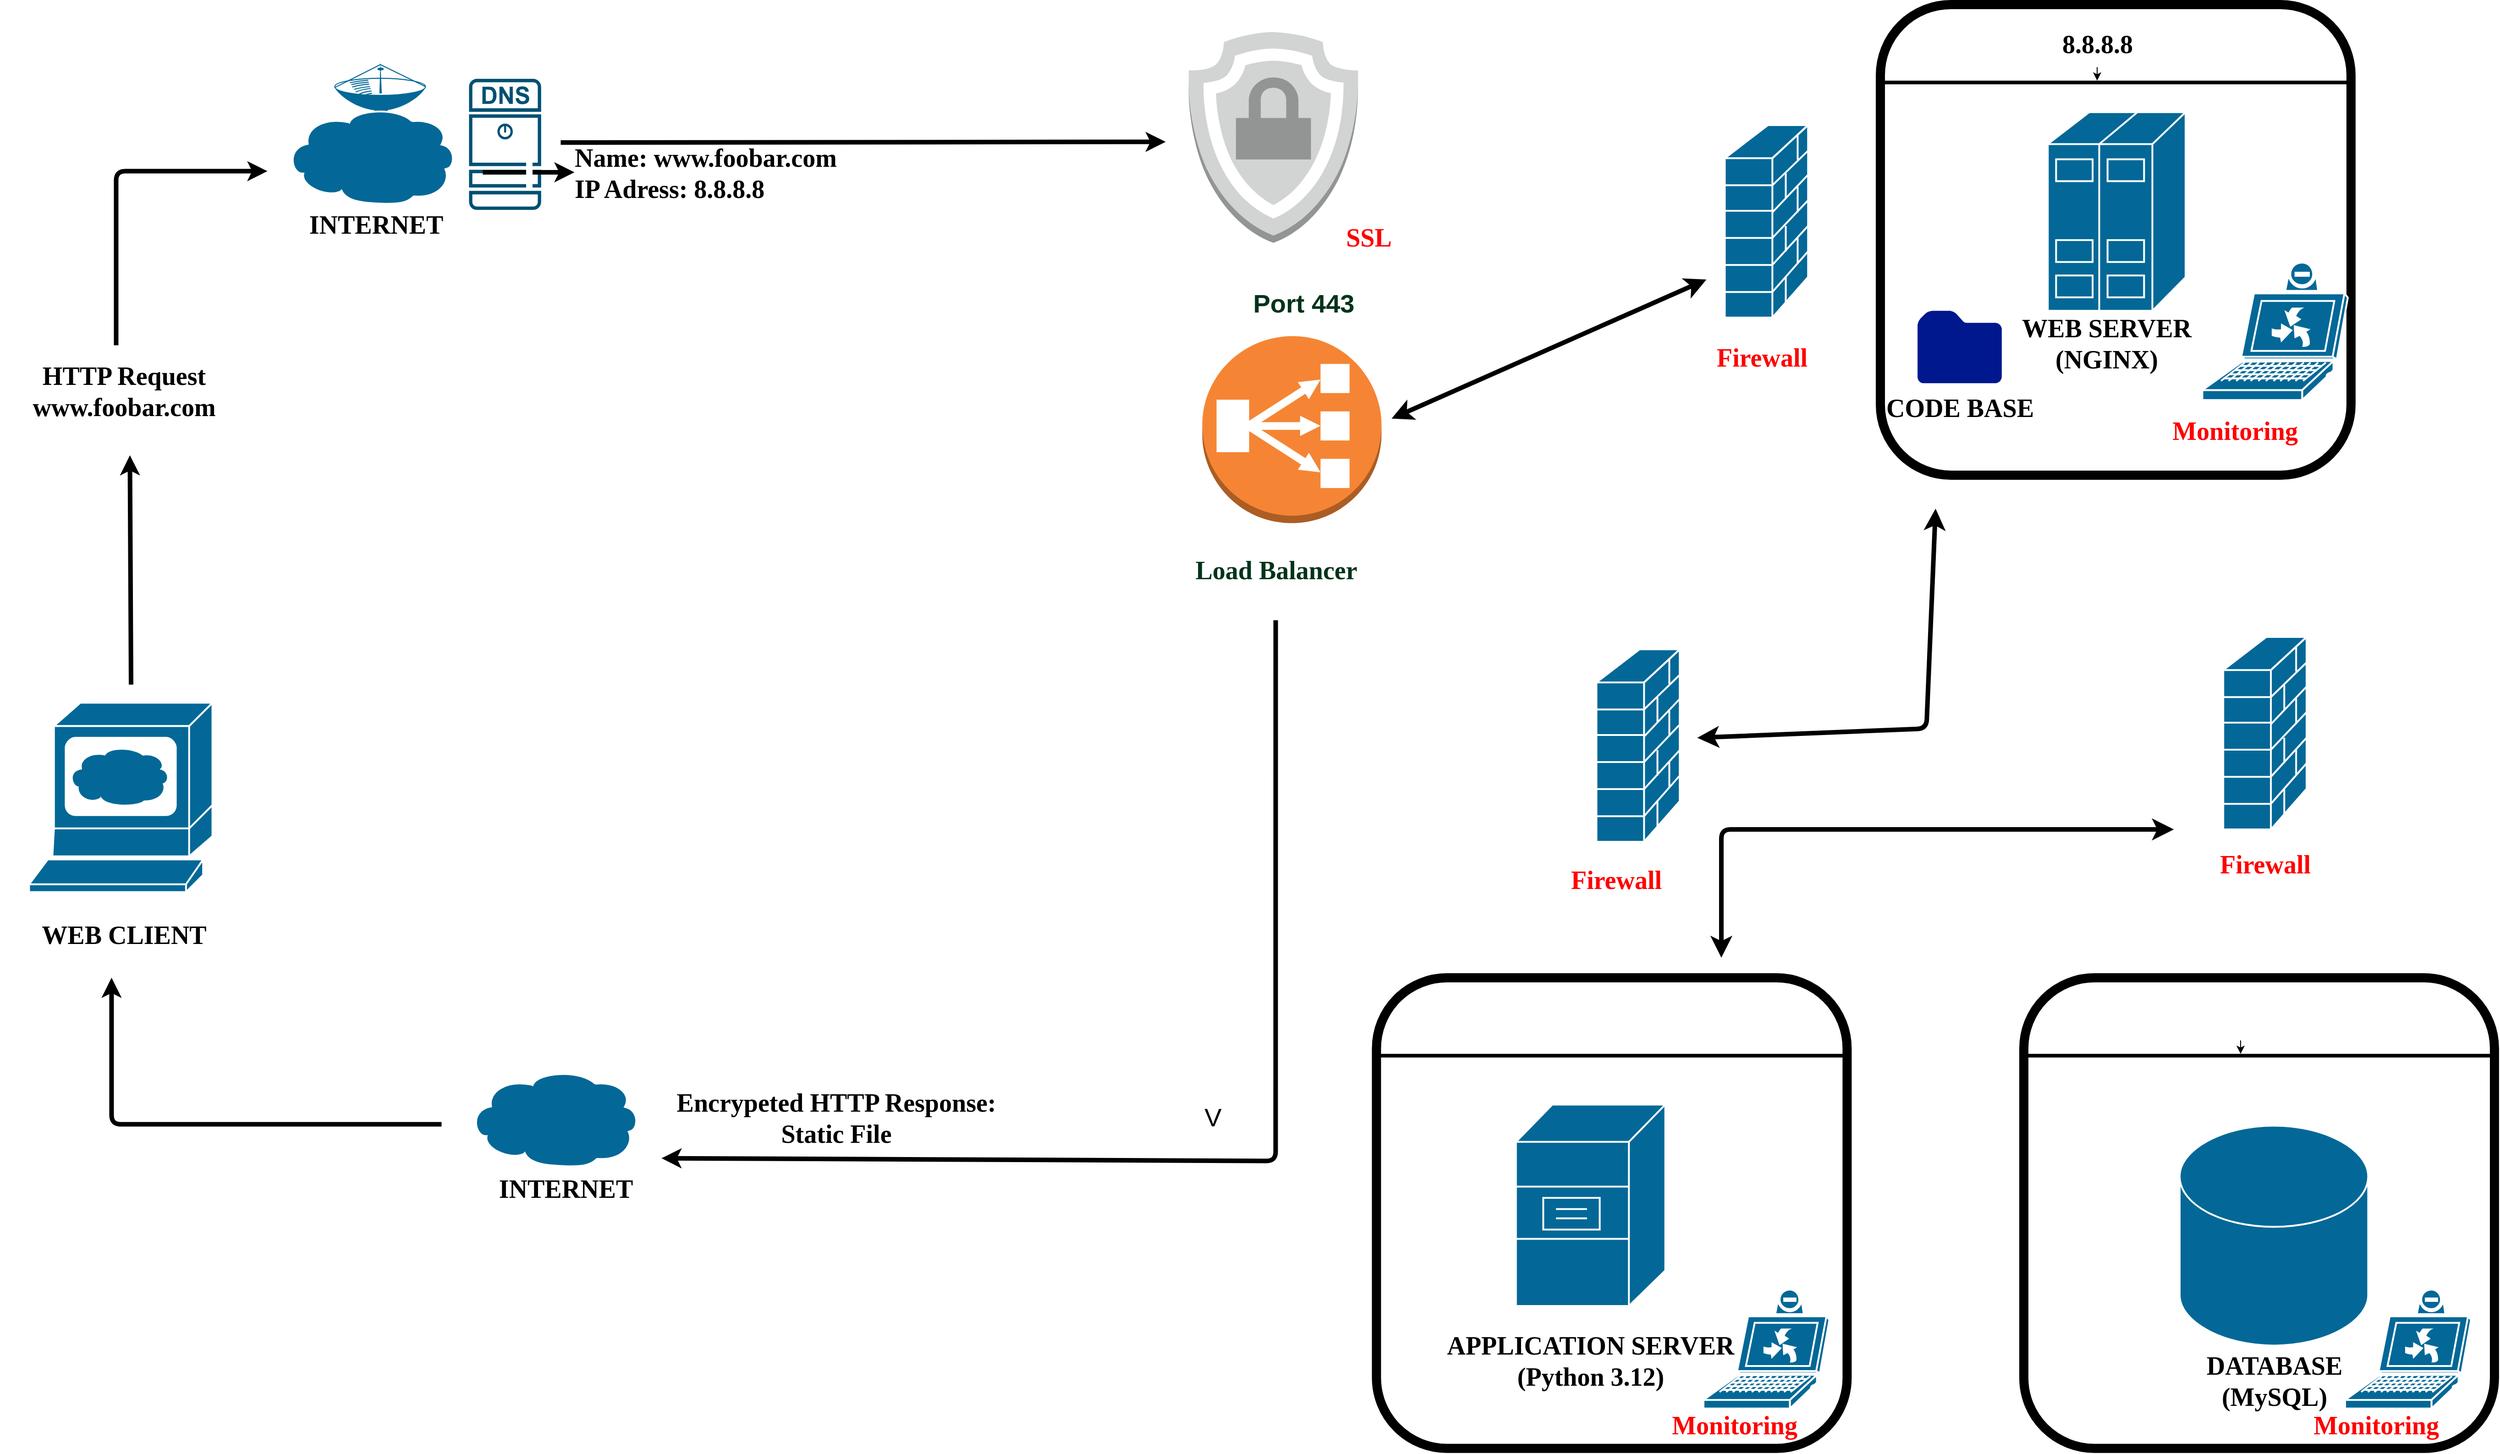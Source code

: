 <mxfile>
    <diagram id="x9r8RZbo4gAxxGb5SdDx" name="Page-1">
        <mxGraphModel dx="7280" dy="4717" grid="0" gridSize="10" guides="1" tooltips="1" connect="1" arrows="1" fold="1" page="1" pageScale="1" pageWidth="3000" pageHeight="3000" math="0" shadow="0">
            <root>
                <mxCell id="0"/>
                <mxCell id="1" parent="0"/>
                <mxCell id="2" value="" style="whiteSpace=wrap;html=1;aspect=fixed;strokeWidth=10;fontFamily=Tahoma;fontSize=28;fillColor=none;rounded=1;" vertex="1" parent="1">
                    <mxGeometry x="1725.99" y="-378.07" width="513.47" height="513.47" as="geometry"/>
                </mxCell>
                <mxCell id="5" value="" style="shape=mxgraph.cisco.storage.relational_database;html=1;pointerEvents=1;dashed=0;fillColor=#036897;strokeColor=#ffffff;strokeWidth=2;verticalLabelPosition=bottom;verticalAlign=top;align=center;outlineConnect=0;fontFamily=Helvetica;fontSize=28;fontColor=default;rounded=1;" vertex="1" parent="1">
                    <mxGeometry x="1895.99" y="-216.8" width="205.72" height="240" as="geometry"/>
                </mxCell>
                <mxCell id="12" value="&lt;font face=&quot;Tahoma&quot; style=&quot;font-size: 28px;&quot;&gt;&lt;span style=&quot;font-size: 28px;&quot;&gt;&lt;b style=&quot;font-size: 28px;&quot;&gt;DATABASE&lt;br style=&quot;font-size: 28px;&quot;&gt;(MySQL)&lt;br style=&quot;font-size: 28px;&quot;&gt;&lt;/b&gt;&lt;/span&gt;&lt;/font&gt;" style="text;html=1;align=center;verticalAlign=middle;resizable=0;points=[];autosize=1;strokeColor=none;fillColor=none;rounded=1;fontSize=28;" vertex="1" parent="1">
                    <mxGeometry x="1913.85" y="21.93" width="170" height="80" as="geometry"/>
                </mxCell>
                <mxCell id="15" value="" style="line;strokeWidth=4;direction=west;html=1;perimeter=backbonePerimeter;points=[];outlineConnect=0;fontFamily=Tahoma;fontSize=28;fillColor=none;rotation=0;rounded=1;" vertex="1" parent="1">
                    <mxGeometry x="1725.99" y="-298.07" width="510" height="10" as="geometry"/>
                </mxCell>
                <mxCell id="18" value="" style="edgeStyle=none;html=1;fontSize=28;" edge="1" parent="1" target="15">
                    <mxGeometry relative="1" as="geometry">
                        <mxPoint x="1962.49" y="-309.8" as="sourcePoint"/>
                    </mxGeometry>
                </mxCell>
                <mxCell id="25" value="" style="whiteSpace=wrap;html=1;aspect=fixed;strokeWidth=10;fontFamily=Tahoma;fontSize=28;fillColor=none;rounded=1;" vertex="1" parent="1">
                    <mxGeometry x="1019.72" y="-378.07" width="513.47" height="513.47" as="geometry"/>
                </mxCell>
                <mxCell id="26" value="" style="shape=mxgraph.cisco.servers.file_server;html=1;pointerEvents=1;dashed=0;fillColor=#036897;strokeColor=#ffffff;strokeWidth=2;verticalLabelPosition=bottom;verticalAlign=top;align=center;outlineConnect=0;rounded=1;fontSize=28;" vertex="1" parent="1">
                    <mxGeometry x="1171.89" y="-239.8" width="162.95" height="219.8" as="geometry"/>
                </mxCell>
                <mxCell id="31" value="&lt;b style=&quot;font-size: 28px;&quot;&gt;&lt;font style=&quot;font-size: 28px;&quot; face=&quot;Tahoma&quot;&gt;APPLICATION SERVER&lt;br style=&quot;font-size: 28px;&quot;&gt;(Python 3.12)&lt;br style=&quot;font-size: 28px;&quot;&gt;&lt;/font&gt;&lt;/b&gt;" style="text;html=1;align=center;verticalAlign=middle;resizable=0;points=[];autosize=1;strokeColor=none;fillColor=none;rounded=1;fontSize=28;" vertex="1" parent="1">
                    <mxGeometry x="1083.37" width="340" height="80" as="geometry"/>
                </mxCell>
                <mxCell id="33" value="" style="line;strokeWidth=4;direction=west;html=1;perimeter=backbonePerimeter;points=[];outlineConnect=0;fontFamily=Tahoma;fontSize=28;fillColor=none;rotation=0;rounded=1;" vertex="1" parent="1">
                    <mxGeometry x="1019.72" y="-298.07" width="510" height="10" as="geometry"/>
                </mxCell>
                <mxCell id="39" value="" style="whiteSpace=wrap;html=1;aspect=fixed;strokeWidth=10;fontFamily=Tahoma;fontSize=28;fillColor=none;rounded=1;" vertex="1" parent="1">
                    <mxGeometry x="1569.49" y="-1440" width="513.47" height="513.47" as="geometry"/>
                </mxCell>
                <mxCell id="42" value="" style="shape=mxgraph.cisco.servers.standard_host;html=1;pointerEvents=1;dashed=0;fillColor=#036897;strokeColor=#ffffff;strokeWidth=2;verticalLabelPosition=bottom;verticalAlign=top;align=center;outlineConnect=0;rounded=1;fontSize=28;" vertex="1" parent="1">
                    <mxGeometry x="1752.14" y="-1322.62" width="150.35" height="216.79" as="geometry"/>
                </mxCell>
                <mxCell id="43" value="&lt;b style=&quot;font-size: 28px;&quot;&gt;&lt;font style=&quot;font-size: 28px;&quot; face=&quot;Tahoma&quot;&gt;WEB SERVER&lt;br style=&quot;font-size: 28px;&quot;&gt;(NGINX)&lt;br style=&quot;font-size: 28px;&quot;&gt;&lt;/font&gt;&lt;/b&gt;" style="text;html=1;align=center;verticalAlign=middle;resizable=0;points=[];autosize=1;strokeColor=none;fillColor=none;rounded=1;fontSize=28;" vertex="1" parent="1">
                    <mxGeometry x="1710.99" y="-1110" width="210" height="80" as="geometry"/>
                </mxCell>
                <mxCell id="46" value="&lt;b style=&quot;font-size: 28px;&quot;&gt;&lt;font style=&quot;font-size: 28px;&quot; face=&quot;Tahoma&quot;&gt;CODE BASE&lt;/font&gt;&lt;/b&gt;" style="text;html=1;align=center;verticalAlign=middle;resizable=0;points=[];autosize=1;strokeColor=none;fillColor=none;rounded=1;fontSize=28;" vertex="1" parent="1">
                    <mxGeometry x="1565.99" y="-1025" width="180" height="50" as="geometry"/>
                </mxCell>
                <mxCell id="47" value="" style="line;strokeWidth=4;direction=west;html=1;perimeter=backbonePerimeter;points=[];outlineConnect=0;fontFamily=Tahoma;fontSize=28;fillColor=none;rotation=0;rounded=1;" vertex="1" parent="1">
                    <mxGeometry x="1569.49" y="-1360" width="510" height="10" as="geometry"/>
                </mxCell>
                <mxCell id="48" value="" style="aspect=fixed;pointerEvents=1;shadow=0;dashed=0;html=1;strokeColor=none;labelPosition=center;verticalLabelPosition=bottom;verticalAlign=top;align=center;fillColor=#00188D;shape=mxgraph.mscae.enterprise.folder;strokeWidth=10;fontFamily=Tahoma;fontSize=28;rounded=1;" vertex="1" parent="1">
                    <mxGeometry x="1610.06" y="-1105.83" width="91.86" height="79" as="geometry"/>
                </mxCell>
                <mxCell id="49" value="" style="edgeStyle=none;html=1;fontSize=28;" edge="1" parent="1" source="50" target="47">
                    <mxGeometry relative="1" as="geometry"/>
                </mxCell>
                <mxCell id="50" value="&lt;b style=&quot;font-size: 28px;&quot;&gt;&lt;font style=&quot;font-size: 28px;&quot; face=&quot;Tahoma&quot;&gt;8.8.8.8&lt;/font&gt;&lt;/b&gt;" style="text;html=1;align=center;verticalAlign=middle;resizable=0;points=[];autosize=1;strokeColor=none;fillColor=none;rounded=1;arcSize=0;fontSize=28;" vertex="1" parent="1">
                    <mxGeometry x="1745.99" y="-1421.73" width="120" height="50" as="geometry"/>
                </mxCell>
                <mxCell id="52" value="" style="shape=mxgraph.cisco.computers_and_peripherals.upc;sketch=0;html=1;pointerEvents=1;dashed=0;fillColor=#036897;strokeColor=#ffffff;strokeWidth=2;verticalLabelPosition=bottom;verticalAlign=top;align=center;outlineConnect=0;fontSize=28;" vertex="1" parent="1">
                    <mxGeometry x="1376.5" y="-37.87" width="137.35" height="129.8" as="geometry"/>
                </mxCell>
                <mxCell id="54" value="" style="shape=mxgraph.cisco.computers_and_peripherals.upc;sketch=0;html=1;pointerEvents=1;dashed=0;fillColor=#036897;strokeColor=#ffffff;strokeWidth=2;verticalLabelPosition=bottom;verticalAlign=top;align=center;outlineConnect=0;fontSize=28;" vertex="1" parent="1">
                    <mxGeometry x="1920.77" y="-1158.47" width="158.72" height="150" as="geometry"/>
                </mxCell>
                <mxCell id="55" value="" style="shape=mxgraph.cisco.security.firewall;sketch=0;html=1;pointerEvents=1;dashed=0;fillColor=#036897;strokeColor=#ffffff;strokeWidth=2;verticalLabelPosition=bottom;verticalAlign=top;align=center;outlineConnect=0;fontSize=28;" vertex="1" parent="1">
                    <mxGeometry x="1259.72" y="-736.53" width="90.9" height="210" as="geometry"/>
                </mxCell>
                <mxCell id="56" value="" style="shape=mxgraph.cisco.security.firewall;sketch=0;html=1;pointerEvents=1;dashed=0;fillColor=#036897;strokeColor=#ffffff;strokeWidth=2;verticalLabelPosition=bottom;verticalAlign=top;align=center;outlineConnect=0;fontSize=28;" vertex="1" parent="1">
                    <mxGeometry x="1399.72" y="-1308.47" width="90.9" height="210" as="geometry"/>
                </mxCell>
                <mxCell id="57" value="" style="shape=mxgraph.cisco.security.firewall;sketch=0;html=1;pointerEvents=1;dashed=0;fillColor=#036897;strokeColor=#ffffff;strokeWidth=2;verticalLabelPosition=bottom;verticalAlign=top;align=center;outlineConnect=0;fontSize=28;" vertex="1" parent="1">
                    <mxGeometry x="1943.59" y="-750" width="90.9" height="210" as="geometry"/>
                </mxCell>
                <mxCell id="58" value="&lt;b style=&quot;font-size: 28px;&quot;&gt;&lt;font color=&quot;#ff0000&quot; style=&quot;font-size: 28px;&quot; face=&quot;Tahoma&quot;&gt;Firewall&lt;/font&gt;&lt;/b&gt;" style="text;html=1;align=center;verticalAlign=middle;resizable=0;points=[];autosize=1;strokeColor=none;fillColor=none;rounded=1;fontSize=28;" vertex="1" parent="1">
                    <mxGeometry x="1210.81" y="-510" width="140" height="50" as="geometry"/>
                </mxCell>
                <mxCell id="59" value="&lt;b style=&quot;font-size: 28px;&quot;&gt;&lt;font color=&quot;#ff0000&quot; style=&quot;font-size: 28px;&quot; face=&quot;Tahoma&quot;&gt;Firewall&lt;/font&gt;&lt;/b&gt;" style="text;html=1;align=center;verticalAlign=middle;resizable=0;points=[];autosize=1;strokeColor=none;fillColor=none;rounded=1;fontSize=28;" vertex="1" parent="1">
                    <mxGeometry x="1369.72" y="-1080" width="140" height="50" as="geometry"/>
                </mxCell>
                <mxCell id="60" value="&lt;b style=&quot;font-size: 28px;&quot;&gt;&lt;font color=&quot;#ff0000&quot; style=&quot;font-size: 28px;&quot; face=&quot;Tahoma&quot;&gt;Firewall&lt;/font&gt;&lt;/b&gt;" style="text;html=1;align=center;verticalAlign=middle;resizable=0;points=[];autosize=1;strokeColor=none;fillColor=none;rounded=1;fontSize=28;" vertex="1" parent="1">
                    <mxGeometry x="1919.04" y="-526.53" width="140" height="50" as="geometry"/>
                </mxCell>
                <mxCell id="62" value="&lt;b style=&quot;font-size: 28px;&quot;&gt;&lt;font color=&quot;#ff0000&quot; style=&quot;font-size: 28px;&quot; face=&quot;Tahoma&quot;&gt;Monitoring&lt;/font&gt;&lt;/b&gt;" style="text;html=1;align=center;verticalAlign=middle;resizable=0;points=[];autosize=1;strokeColor=none;fillColor=none;rounded=1;fontSize=28;" vertex="1" parent="1">
                    <mxGeometry x="1865.99" y="-1000" width="180" height="50" as="geometry"/>
                </mxCell>
                <mxCell id="64" value="&lt;b style=&quot;font-size: 28px;&quot;&gt;&lt;font color=&quot;#ff0000&quot; style=&quot;font-size: 28px;&quot; face=&quot;Tahoma&quot;&gt;Monitoring&lt;/font&gt;&lt;/b&gt;" style="text;html=1;align=center;verticalAlign=middle;resizable=0;points=[];autosize=1;strokeColor=none;fillColor=none;rounded=1;fontSize=28;" vertex="1" parent="1">
                    <mxGeometry x="1319.72" y="85.4" width="180" height="50" as="geometry"/>
                </mxCell>
                <mxCell id="68" value="" style="shape=mxgraph.cisco.computers_and_peripherals.upc;sketch=0;html=1;pointerEvents=1;dashed=0;fillColor=#036897;strokeColor=#ffffff;strokeWidth=2;verticalLabelPosition=bottom;verticalAlign=top;align=center;outlineConnect=0;fontSize=28;" vertex="1" parent="1">
                    <mxGeometry x="2076.5" y="-37.87" width="137.35" height="129.8" as="geometry"/>
                </mxCell>
                <mxCell id="69" value="&lt;b style=&quot;font-size: 28px;&quot;&gt;&lt;font color=&quot;#ff0000&quot; style=&quot;font-size: 28px;&quot; face=&quot;Tahoma&quot;&gt;Monitoring&lt;/font&gt;&lt;/b&gt;" style="text;html=1;align=center;verticalAlign=middle;resizable=0;points=[];autosize=1;strokeColor=none;fillColor=none;rounded=1;fontSize=28;" vertex="1" parent="1">
                    <mxGeometry x="2019.72" y="85.4" width="180" height="50" as="geometry"/>
                </mxCell>
                <mxCell id="70" value="" style="edgeStyle=none;orthogonalLoop=1;jettySize=auto;html=1;endArrow=classic;startArrow=classic;endSize=8;startSize=8;strokeWidth=5;fontSize=28;" edge="1" parent="1">
                    <mxGeometry width="100" relative="1" as="geometry">
                        <mxPoint x="1036.22" y="-988.27" as="sourcePoint"/>
                        <mxPoint x="1379.72" y="-1140" as="targetPoint"/>
                        <Array as="points"/>
                    </mxGeometry>
                </mxCell>
                <mxCell id="72" value="" style="edgeStyle=none;orthogonalLoop=1;jettySize=auto;html=1;endArrow=classic;startArrow=classic;endSize=8;startSize=8;strokeWidth=5;fontSize=28;" edge="1" parent="1">
                    <mxGeometry width="100" relative="1" as="geometry">
                        <mxPoint x="1369.72" y="-640" as="sourcePoint"/>
                        <mxPoint x="1629.72" y="-890" as="targetPoint"/>
                        <Array as="points">
                            <mxPoint x="1619.72" y="-650"/>
                        </Array>
                    </mxGeometry>
                </mxCell>
                <mxCell id="73" value="" style="edgeStyle=none;orthogonalLoop=1;jettySize=auto;html=1;endArrow=classic;startArrow=classic;endSize=8;startSize=8;strokeWidth=5;fontSize=28;" edge="1" parent="1">
                    <mxGeometry width="100" relative="1" as="geometry">
                        <mxPoint x="1395.99" y="-400" as="sourcePoint"/>
                        <mxPoint x="1889.72" y="-540" as="targetPoint"/>
                        <Array as="points">
                            <mxPoint x="1395.99" y="-540"/>
                        </Array>
                    </mxGeometry>
                </mxCell>
                <mxCell id="74" value="" style="shape=mxgraph.cisco.computers_and_peripherals.web_browser;html=1;pointerEvents=1;dashed=0;fillColor=#036897;strokeColor=#ffffff;strokeWidth=2;verticalLabelPosition=bottom;verticalAlign=top;align=center;outlineConnect=0;rounded=1;fontSize=28;" vertex="1" parent="1">
                    <mxGeometry x="-450.28" y="-678.21" width="200.07" height="206.53" as="geometry"/>
                </mxCell>
                <mxCell id="75" value="" style="shape=mxgraph.cisco.wireless.ground_terminal;html=1;pointerEvents=1;dashed=0;fillColor=#036897;strokeColor=#ffffff;strokeWidth=2;verticalLabelPosition=bottom;verticalAlign=top;align=center;outlineConnect=0;rounded=1;fontSize=28;" vertex="1" parent="1">
                    <mxGeometry x="-116.78" y="-1378.21" width="99" height="122" as="geometry"/>
                </mxCell>
                <mxCell id="76" value="" style="shape=mxgraph.cisco.storage.cloud;html=1;pointerEvents=1;dashed=0;fillColor=#036897;strokeColor=#ffffff;strokeWidth=2;verticalLabelPosition=bottom;verticalAlign=top;align=center;outlineConnect=0;rounded=1;fontSize=28;" vertex="1" parent="1">
                    <mxGeometry x="-170.28" y="-1328.21" width="186" height="106" as="geometry"/>
                </mxCell>
                <mxCell id="77" value="&lt;b style=&quot;font-size: 28px;&quot;&gt;&lt;font style=&quot;font-size: 28px;&quot; face=&quot;Tahoma&quot;&gt;INTERNET&lt;/font&gt;&lt;/b&gt;" style="text;html=1;align=center;verticalAlign=middle;resizable=0;points=[];autosize=1;strokeColor=none;fillColor=none;rounded=1;fontSize=28;" vertex="1" parent="1">
                    <mxGeometry x="-156.78" y="-1225" width="170" height="50" as="geometry"/>
                </mxCell>
                <mxCell id="78" value="&lt;font face=&quot;Tahoma&quot; style=&quot;font-size: 28px;&quot;&gt;&lt;span style=&quot;font-size: 28px;&quot;&gt;&lt;b style=&quot;font-size: 28px;&quot;&gt;WEB CLIENT&lt;/b&gt;&lt;/span&gt;&lt;/font&gt;" style="text;html=1;align=center;verticalAlign=middle;resizable=0;points=[];autosize=1;rounded=1;fontSize=28;" vertex="1" parent="1">
                    <mxGeometry x="-447" y="-449.54" width="200" height="50" as="geometry"/>
                </mxCell>
                <mxCell id="79" value="" style="points=[[0.015,0.015,0],[0.985,0.015,0],[0.985,0.985,0],[0.015,0.985,0],[0.25,0,0],[0.5,0,0],[0.75,0,0],[1,0.25,0],[1,0.5,0],[1,0.75,0],[0.75,1,0],[0.5,1,0],[0.25,1,0],[0,0.75,0],[0,0.5,0],[0,0.25,0]];verticalLabelPosition=bottom;html=1;verticalAlign=top;aspect=fixed;align=center;pointerEvents=1;shape=mxgraph.cisco19.dns_server;fillColor=#005073;strokeColor=none;strokeWidth=10;fontFamily=Tahoma;fontSize=28;rounded=1;" vertex="1" parent="1">
                    <mxGeometry x="29.72" y="-1358.95" width="78.65" height="143" as="geometry"/>
                </mxCell>
                <mxCell id="80" value="" style="shape=mxgraph.cisco.storage.cloud;pointerEvents=1;dashed=0;fillColor=#036897;strokeColor=#ffffff;strokeWidth=2;verticalLabelPosition=bottom;verticalAlign=top;align=center;outlineConnect=0;rounded=1;fontSize=28;" vertex="1" parent="1">
                    <mxGeometry x="29.72" y="-278.01" width="186" height="106" as="geometry"/>
                </mxCell>
                <mxCell id="81" value="&lt;b style=&quot;font-size: 28px;&quot;&gt;&lt;font style=&quot;font-size: 28px;&quot; face=&quot;Tahoma&quot;&gt;HTTP Request&lt;br style=&quot;font-size: 28px;&quot;&gt;www.foobar.com&lt;br style=&quot;font-size: 28px;&quot;&gt;&lt;/font&gt;&lt;/b&gt;" style="text;html=1;align=center;verticalAlign=middle;resizable=0;points=[];autosize=1;strokeColor=none;fillColor=none;rounded=1;fontSize=28;" vertex="1" parent="1">
                    <mxGeometry x="-482" y="-1058.21" width="270" height="80" as="geometry"/>
                </mxCell>
                <mxCell id="82" value="&lt;b style=&quot;font-size: 28px;&quot;&gt;&lt;font style=&quot;font-size: 28px;&quot; face=&quot;Tahoma&quot;&gt;Encrypeted HTTP Response:&lt;br style=&quot;font-size: 28px;&quot;&gt;Static File&lt;br style=&quot;font-size: 28px;&quot;&gt;&lt;/font&gt;&lt;/b&gt;" style="text;html=1;align=center;verticalAlign=middle;resizable=0;points=[];autosize=1;strokeColor=none;fillColor=none;rounded=1;fontSize=28;" vertex="1" parent="1">
                    <mxGeometry x="219.72" y="-265.01" width="420" height="80" as="geometry"/>
                </mxCell>
                <mxCell id="83" value="&lt;b style=&quot;font-size: 28px;&quot;&gt;&lt;font style=&quot;font-size: 28px;&quot; face=&quot;Tahoma&quot;&gt;Name: www.foobar.com&lt;br style=&quot;font-size: 28px;&quot;&gt;IP Adress: 8.8.8.8&lt;br style=&quot;font-size: 28px;&quot;&gt;&lt;/font&gt;&lt;/b&gt;" style="text;html=1;align=left;verticalAlign=middle;resizable=0;points=[];autosize=1;strokeColor=none;fillColor=none;rounded=1;fontSize=28;" vertex="1" parent="1">
                    <mxGeometry x="143.0" y="-1295.95" width="370" height="80" as="geometry"/>
                </mxCell>
                <mxCell id="84" value="&lt;b style=&quot;font-size: 28px;&quot;&gt;&lt;font style=&quot;font-size: 28px;&quot; face=&quot;Tahoma&quot;&gt;INTERNET&lt;/font&gt;&lt;/b&gt;" style="text;html=1;align=center;verticalAlign=middle;resizable=0;points=[];autosize=1;strokeColor=none;fillColor=none;rounded=1;fontSize=28;" vertex="1" parent="1">
                    <mxGeometry x="49.72" y="-173.01" width="170" height="50" as="geometry"/>
                </mxCell>
                <mxCell id="85" value="" style="outlineConnect=0;dashed=0;verticalLabelPosition=bottom;verticalAlign=top;align=center;html=1;shape=mxgraph.aws3.classic_load_balancer;fillColor=#F58534;gradientColor=none;fontSize=28;" vertex="1" parent="1">
                    <mxGeometry x="829.72" y="-1078.21" width="195.5" height="204" as="geometry"/>
                </mxCell>
                <mxCell id="86" value="&lt;b style=&quot;font-size: 28px;&quot;&gt;&lt;font style=&quot;font-size: 28px;&quot; face=&quot;Tahoma&quot;&gt;Load Balancer&lt;/font&gt;&lt;/b&gt;" style="text;html=1;align=center;verticalAlign=middle;resizable=0;points=[];autosize=1;strokeColor=none;fillColor=none;rounded=1;fontColor=#00331A;fontSize=28;" vertex="1" parent="1">
                    <mxGeometry x="800.22" y="-848.21" width="220" height="50" as="geometry"/>
                </mxCell>
                <mxCell id="87" value="" style="outlineConnect=0;dashed=0;verticalLabelPosition=bottom;verticalAlign=top;align=center;html=1;shape=mxgraph.aws3.ssl_padlock;fillColor=#D2D3D3;gradientColor=none;fontColor=#00331A;fontSize=28;" vertex="1" parent="1">
                    <mxGeometry x="813.95" y="-1410" width="185.77" height="230" as="geometry"/>
                </mxCell>
                <mxCell id="88" value="&lt;b style=&quot;font-size: 28px;&quot;&gt;&lt;font color=&quot;#ff0000&quot; style=&quot;font-size: 28px;&quot; face=&quot;Tahoma&quot;&gt;SSL&lt;/font&gt;&lt;/b&gt;" style="text;html=1;align=center;verticalAlign=middle;resizable=0;points=[];autosize=1;strokeColor=none;fillColor=none;rounded=1;fontSize=28;" vertex="1" parent="1">
                    <mxGeometry x="971.22" y="-1210.95" width="80" height="50" as="geometry"/>
                </mxCell>
                <mxCell id="89" value="Port 443" style="text;html=1;align=center;verticalAlign=middle;resizable=0;points=[];autosize=1;strokeColor=none;fillColor=none;fontSize=28;fontColor=#00331A;fontStyle=1" vertex="1" parent="1">
                    <mxGeometry x="874.72" y="-1139.04" width="130" height="50" as="geometry"/>
                </mxCell>
                <mxCell id="90" value="" style="edgeStyle=none;orthogonalLoop=1;jettySize=auto;html=1;strokeWidth=5;entryX=0.4;entryY=1.167;entryDx=0;entryDy=0;entryPerimeter=0;fontSize=28;" edge="1" parent="1">
                    <mxGeometry width="100" relative="1" as="geometry">
                        <mxPoint x="-339.0" y="-698.03" as="sourcePoint"/>
                        <mxPoint x="-340.28" y="-948.21" as="targetPoint"/>
                        <Array as="points"/>
                    </mxGeometry>
                </mxCell>
                <mxCell id="91" value="" style="edgeStyle=none;orthogonalLoop=1;jettySize=auto;html=1;strokeWidth=5;fontSize=28;" edge="1" parent="1">
                    <mxGeometry width="100" relative="1" as="geometry">
                        <mxPoint x="-355.28" y="-1068.21" as="sourcePoint"/>
                        <mxPoint x="-190.28" y="-1258.21" as="targetPoint"/>
                        <Array as="points">
                            <mxPoint x="-355.28" y="-1258.21"/>
                        </Array>
                    </mxGeometry>
                </mxCell>
                <mxCell id="92" value="" style="edgeStyle=none;orthogonalLoop=1;jettySize=auto;html=1;strokeWidth=5;fontSize=28;" edge="1" parent="1">
                    <mxGeometry width="100" relative="1" as="geometry">
                        <mxPoint x="129.72" y="-1289.45" as="sourcePoint"/>
                        <mxPoint x="789.72" y="-1290.21" as="targetPoint"/>
                        <Array as="points"/>
                    </mxGeometry>
                </mxCell>
                <mxCell id="93" value="&amp;nbsp;" style="edgeStyle=none;orthogonalLoop=1;jettySize=auto;html=1;strokeWidth=5;fontSize=28;" edge="1" parent="1">
                    <mxGeometry width="100" relative="1" as="geometry">
                        <mxPoint x="44.72" y="-1257" as="sourcePoint"/>
                        <mxPoint x="144.72" y="-1257" as="targetPoint"/>
                        <Array as="points"/>
                    </mxGeometry>
                </mxCell>
                <mxCell id="94" value="V" style="edgeStyle=none;orthogonalLoop=1;jettySize=auto;html=1;strokeWidth=5;exitX=0.498;exitY=1.6;exitDx=0;exitDy=0;exitPerimeter=0;fontSize=28;" edge="1" parent="1" source="86">
                    <mxGeometry x="0.047" y="-47" width="100" relative="1" as="geometry">
                        <mxPoint x="779.72" y="-648.21" as="sourcePoint"/>
                        <mxPoint x="239.72" y="-181.21" as="targetPoint"/>
                        <Array as="points">
                            <mxPoint x="909.72" y="-178.21"/>
                        </Array>
                        <mxPoint x="1" as="offset"/>
                    </mxGeometry>
                </mxCell>
                <mxCell id="95" value="" style="edgeStyle=none;orthogonalLoop=1;jettySize=auto;html=1;strokeWidth=5;fontSize=28;" edge="1" parent="1">
                    <mxGeometry width="100" relative="1" as="geometry">
                        <mxPoint x="-0.28" y="-218.21" as="sourcePoint"/>
                        <mxPoint x="-360.28" y="-378.21" as="targetPoint"/>
                        <Array as="points">
                            <mxPoint x="-360.28" y="-218.21"/>
                        </Array>
                    </mxGeometry>
                </mxCell>
            </root>
        </mxGraphModel>
    </diagram>
</mxfile>